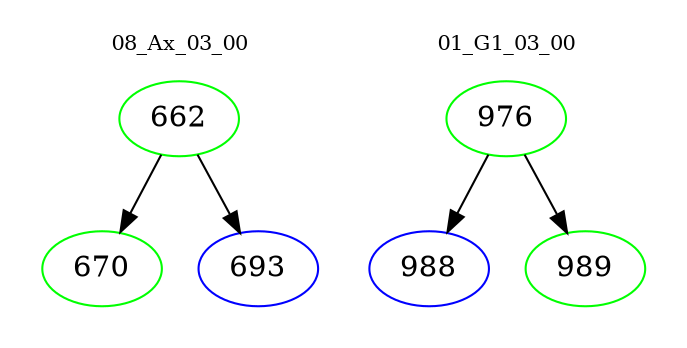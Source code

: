 digraph{
subgraph cluster_0 {
color = white
label = "08_Ax_03_00";
fontsize=10;
T0_662 [label="662", color="green"]
T0_662 -> T0_670 [color="black"]
T0_670 [label="670", color="green"]
T0_662 -> T0_693 [color="black"]
T0_693 [label="693", color="blue"]
}
subgraph cluster_1 {
color = white
label = "01_G1_03_00";
fontsize=10;
T1_976 [label="976", color="green"]
T1_976 -> T1_988 [color="black"]
T1_988 [label="988", color="blue"]
T1_976 -> T1_989 [color="black"]
T1_989 [label="989", color="green"]
}
}

